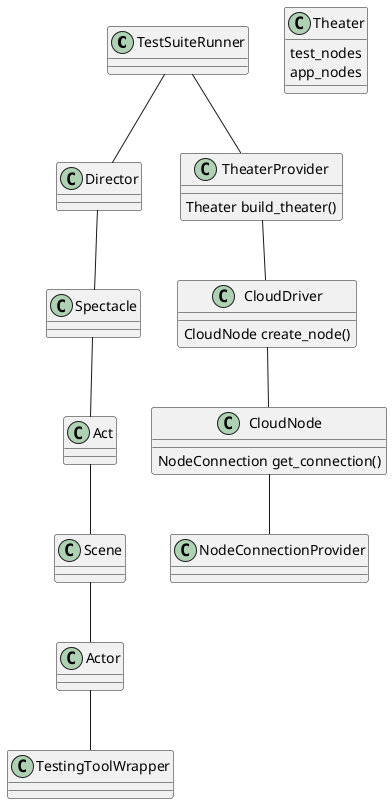 @startuml
TestSuiteRunner -- Director
TestSuiteRunner -- TheaterProvider
TheaterProvider -- CloudDriver
CloudDriver -- CloudNode
CloudNode -- NodeConnectionProvider
Director -- Spectacle
Spectacle -- Act
Act -- Scene
Scene -- Actor
Actor -- TestingToolWrapper

class Director

class TheaterProvider {
	{method} Theater build_theater()
}

class CloudDriver {
	{method} CloudNode create_node()
}

class CloudNode {
  {method} NodeConnection get_connection()
}

class Theater {
	{field} test_nodes
	{field} app_nodes
}

@enduml
